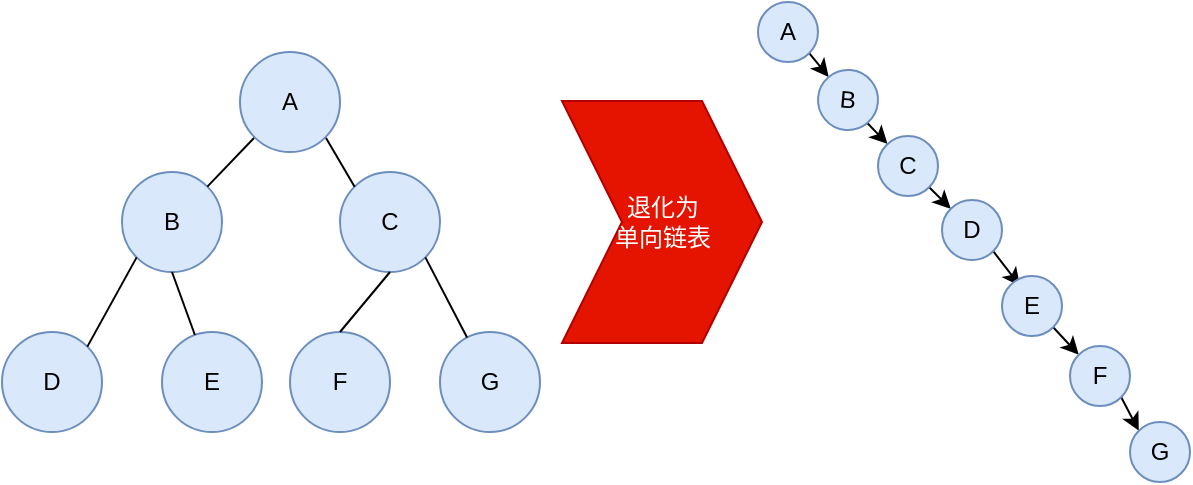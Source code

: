 <mxfile version="20.8.5" type="github">
  <diagram id="yrK9uavTjPa_yTTO9jQt" name="第 1 页">
    <mxGraphModel dx="1434" dy="1078" grid="0" gridSize="10" guides="1" tooltips="1" connect="1" arrows="1" fold="1" page="1" pageScale="1" pageWidth="827" pageHeight="1169" math="0" shadow="0">
      <root>
        <mxCell id="0" />
        <mxCell id="1" parent="0" />
        <mxCell id="0VLczRj3c2UmXXNUoKyK-3" value="A" style="ellipse;whiteSpace=wrap;html=1;aspect=fixed;direction=west;fillColor=#dae8fc;strokeColor=#6c8ebf;points=[[0,0.5,0,0,0],[0.14,0.14,0,0,0],[0.14,0.86,0,0,0],[0.5,0,0,0,0],[0.5,1,0,0,0],[0.86,0.14,0,0,0],[0.86,0.86,0,0,0],[1,0.5,0,0,0]];" parent="1" vertex="1">
          <mxGeometry x="219" y="370" width="50" height="50" as="geometry" />
        </mxCell>
        <mxCell id="0VLczRj3c2UmXXNUoKyK-4" value="B" style="ellipse;whiteSpace=wrap;html=1;aspect=fixed;fillColor=#dae8fc;strokeColor=#6c8ebf;" parent="1" vertex="1">
          <mxGeometry x="160" y="430" width="50" height="50" as="geometry" />
        </mxCell>
        <mxCell id="0VLczRj3c2UmXXNUoKyK-5" value="C" style="ellipse;whiteSpace=wrap;html=1;aspect=fixed;fillColor=#dae8fc;strokeColor=#6c8ebf;" parent="1" vertex="1">
          <mxGeometry x="269" y="430" width="50" height="50" as="geometry" />
        </mxCell>
        <mxCell id="0VLczRj3c2UmXXNUoKyK-6" value="D" style="ellipse;whiteSpace=wrap;html=1;aspect=fixed;fillColor=#dae8fc;strokeColor=#6c8ebf;" parent="1" vertex="1">
          <mxGeometry x="100" y="510" width="50" height="50" as="geometry" />
        </mxCell>
        <mxCell id="0VLczRj3c2UmXXNUoKyK-7" value="E" style="ellipse;whiteSpace=wrap;html=1;aspect=fixed;fillColor=#dae8fc;strokeColor=#6c8ebf;" parent="1" vertex="1">
          <mxGeometry x="180" y="510" width="50" height="50" as="geometry" />
        </mxCell>
        <mxCell id="0VLczRj3c2UmXXNUoKyK-8" value="F" style="ellipse;whiteSpace=wrap;html=1;aspect=fixed;fillColor=#dae8fc;strokeColor=#6c8ebf;" parent="1" vertex="1">
          <mxGeometry x="244" y="510" width="50" height="50" as="geometry" />
        </mxCell>
        <mxCell id="0VLczRj3c2UmXXNUoKyK-9" value="G" style="ellipse;whiteSpace=wrap;html=1;aspect=fixed;fillColor=#dae8fc;strokeColor=#6c8ebf;" parent="1" vertex="1">
          <mxGeometry x="319" y="510" width="50" height="50" as="geometry" />
        </mxCell>
        <mxCell id="HC6Jzmzlo5u5aJZ6Pqdf-6" value="" style="endArrow=none;html=1;rounded=0;entryX=0.86;entryY=0.14;entryDx=0;entryDy=0;entryPerimeter=0;exitX=1;exitY=0;exitDx=0;exitDy=0;" parent="1" source="0VLczRj3c2UmXXNUoKyK-4" target="0VLczRj3c2UmXXNUoKyK-3" edge="1">
          <mxGeometry width="50" height="50" relative="1" as="geometry">
            <mxPoint x="190" y="460" as="sourcePoint" />
            <mxPoint x="240" y="410" as="targetPoint" />
          </mxGeometry>
        </mxCell>
        <mxCell id="HC6Jzmzlo5u5aJZ6Pqdf-7" value="" style="endArrow=none;html=1;rounded=0;entryX=0.14;entryY=0.14;entryDx=0;entryDy=0;entryPerimeter=0;exitX=0;exitY=0;exitDx=0;exitDy=0;" parent="1" source="0VLczRj3c2UmXXNUoKyK-5" target="0VLczRj3c2UmXXNUoKyK-3" edge="1">
          <mxGeometry width="50" height="50" relative="1" as="geometry">
            <mxPoint x="212.678" y="457.322" as="sourcePoint" />
            <mxPoint x="236" y="423" as="targetPoint" />
          </mxGeometry>
        </mxCell>
        <mxCell id="HC6Jzmzlo5u5aJZ6Pqdf-8" value="" style="endArrow=none;html=1;rounded=0;entryX=0;entryY=1;entryDx=0;entryDy=0;exitX=1;exitY=0;exitDx=0;exitDy=0;" parent="1" source="0VLczRj3c2UmXXNUoKyK-6" target="0VLczRj3c2UmXXNUoKyK-4" edge="1">
          <mxGeometry width="50" height="50" relative="1" as="geometry">
            <mxPoint x="150" y="510" as="sourcePoint" />
            <mxPoint x="173.32" y="480" as="targetPoint" />
          </mxGeometry>
        </mxCell>
        <mxCell id="HC6Jzmzlo5u5aJZ6Pqdf-9" value="" style="endArrow=none;html=1;rounded=0;entryX=0.5;entryY=1;entryDx=0;entryDy=0;" parent="1" source="0VLczRj3c2UmXXNUoKyK-7" target="0VLczRj3c2UmXXNUoKyK-4" edge="1">
          <mxGeometry width="50" height="50" relative="1" as="geometry">
            <mxPoint x="232.678" y="477.322" as="sourcePoint" />
            <mxPoint x="256" y="443" as="targetPoint" />
          </mxGeometry>
        </mxCell>
        <mxCell id="HC6Jzmzlo5u5aJZ6Pqdf-10" value="" style="endArrow=none;html=1;rounded=0;entryX=0.5;entryY=1;entryDx=0;entryDy=0;exitX=0.5;exitY=0;exitDx=0;exitDy=0;" parent="1" source="0VLczRj3c2UmXXNUoKyK-8" target="0VLczRj3c2UmXXNUoKyK-5" edge="1">
          <mxGeometry width="50" height="50" relative="1" as="geometry">
            <mxPoint x="242.678" y="487.322" as="sourcePoint" />
            <mxPoint x="266" y="453" as="targetPoint" />
          </mxGeometry>
        </mxCell>
        <mxCell id="HC6Jzmzlo5u5aJZ6Pqdf-11" value="" style="endArrow=none;html=1;rounded=0;entryX=1;entryY=1;entryDx=0;entryDy=0;" parent="1" source="0VLczRj3c2UmXXNUoKyK-9" target="0VLczRj3c2UmXXNUoKyK-5" edge="1">
          <mxGeometry width="50" height="50" relative="1" as="geometry">
            <mxPoint x="252.678" y="497.322" as="sourcePoint" />
            <mxPoint x="212" y="553" as="targetPoint" />
          </mxGeometry>
        </mxCell>
        <mxCell id="GyPhW97D4-BoHJmtfeBr-26" style="edgeStyle=none;rounded=0;orthogonalLoop=1;jettySize=auto;html=1;exitX=0.86;exitY=0.86;exitDx=0;exitDy=0;exitPerimeter=0;entryX=1;entryY=1;entryDx=0;entryDy=0;" edge="1" parent="1" source="GyPhW97D4-BoHJmtfeBr-3" target="GyPhW97D4-BoHJmtfeBr-4">
          <mxGeometry relative="1" as="geometry" />
        </mxCell>
        <mxCell id="GyPhW97D4-BoHJmtfeBr-3" value="A" style="ellipse;whiteSpace=wrap;html=1;aspect=fixed;direction=east;fillColor=#dae8fc;strokeColor=#6c8ebf;points=[[0,0.5,0,0,0],[0.14,0.14,0,0,0],[0.14,0.86,0,0,0],[0.5,0,0,0,0],[0.5,1,0,0,0],[0.86,0.14,0,0,0],[0.86,0.86,0,0,0],[1,0.5,0,0,0]];" vertex="1" parent="1">
          <mxGeometry x="478" y="345" width="30" height="30" as="geometry" />
        </mxCell>
        <mxCell id="GyPhW97D4-BoHJmtfeBr-27" style="edgeStyle=none;rounded=0;orthogonalLoop=1;jettySize=auto;html=1;exitX=0;exitY=0;exitDx=0;exitDy=0;" edge="1" parent="1" source="GyPhW97D4-BoHJmtfeBr-4" target="GyPhW97D4-BoHJmtfeBr-5">
          <mxGeometry relative="1" as="geometry" />
        </mxCell>
        <mxCell id="GyPhW97D4-BoHJmtfeBr-4" value="B" style="ellipse;whiteSpace=wrap;html=1;aspect=fixed;fillColor=#dae8fc;strokeColor=#6c8ebf;direction=west;rotation=5;" vertex="1" parent="1">
          <mxGeometry x="508" y="379" width="30" height="30" as="geometry" />
        </mxCell>
        <mxCell id="GyPhW97D4-BoHJmtfeBr-28" style="edgeStyle=none;rounded=0;orthogonalLoop=1;jettySize=auto;html=1;exitX=0;exitY=1;exitDx=0;exitDy=0;entryX=1;entryY=1;entryDx=0;entryDy=0;" edge="1" parent="1" source="GyPhW97D4-BoHJmtfeBr-5" target="GyPhW97D4-BoHJmtfeBr-6">
          <mxGeometry relative="1" as="geometry" />
        </mxCell>
        <mxCell id="GyPhW97D4-BoHJmtfeBr-5" value="C" style="ellipse;whiteSpace=wrap;html=1;aspect=fixed;fillColor=#dae8fc;strokeColor=#6c8ebf;direction=north;" vertex="1" parent="1">
          <mxGeometry x="538" y="412" width="30" height="30" as="geometry" />
        </mxCell>
        <mxCell id="GyPhW97D4-BoHJmtfeBr-29" style="edgeStyle=none;rounded=0;orthogonalLoop=1;jettySize=auto;html=1;exitX=0;exitY=0;exitDx=0;exitDy=0;" edge="1" parent="1" source="GyPhW97D4-BoHJmtfeBr-6">
          <mxGeometry relative="1" as="geometry">
            <mxPoint x="609" y="487" as="targetPoint" />
          </mxGeometry>
        </mxCell>
        <mxCell id="GyPhW97D4-BoHJmtfeBr-6" value="D" style="ellipse;whiteSpace=wrap;html=1;aspect=fixed;fillColor=#dae8fc;strokeColor=#6c8ebf;direction=west;" vertex="1" parent="1">
          <mxGeometry x="570" y="444" width="30" height="30" as="geometry" />
        </mxCell>
        <mxCell id="GyPhW97D4-BoHJmtfeBr-30" style="edgeStyle=none;rounded=0;orthogonalLoop=1;jettySize=auto;html=1;exitX=0;exitY=0;exitDx=0;exitDy=0;entryX=1;entryY=1;entryDx=0;entryDy=0;" edge="1" parent="1" source="GyPhW97D4-BoHJmtfeBr-7" target="GyPhW97D4-BoHJmtfeBr-8">
          <mxGeometry relative="1" as="geometry">
            <mxPoint x="650" y="537" as="targetPoint" />
          </mxGeometry>
        </mxCell>
        <mxCell id="GyPhW97D4-BoHJmtfeBr-7" value="E" style="ellipse;whiteSpace=wrap;html=1;aspect=fixed;fillColor=#dae8fc;strokeColor=#6c8ebf;direction=west;" vertex="1" parent="1">
          <mxGeometry x="600" y="482" width="30" height="30" as="geometry" />
        </mxCell>
        <mxCell id="GyPhW97D4-BoHJmtfeBr-31" style="edgeStyle=none;rounded=0;orthogonalLoop=1;jettySize=auto;html=1;exitX=0;exitY=0;exitDx=0;exitDy=0;entryX=1;entryY=1;entryDx=0;entryDy=0;" edge="1" parent="1" source="GyPhW97D4-BoHJmtfeBr-8" target="GyPhW97D4-BoHJmtfeBr-9">
          <mxGeometry relative="1" as="geometry" />
        </mxCell>
        <mxCell id="GyPhW97D4-BoHJmtfeBr-8" value="F" style="ellipse;whiteSpace=wrap;html=1;aspect=fixed;fillColor=#dae8fc;strokeColor=#6c8ebf;direction=west;" vertex="1" parent="1">
          <mxGeometry x="634" y="517" width="30" height="30" as="geometry" />
        </mxCell>
        <mxCell id="GyPhW97D4-BoHJmtfeBr-9" value="G" style="ellipse;whiteSpace=wrap;html=1;aspect=fixed;fillColor=#dae8fc;strokeColor=#6c8ebf;direction=west;" vertex="1" parent="1">
          <mxGeometry x="664" y="555" width="30" height="30" as="geometry" />
        </mxCell>
        <mxCell id="GyPhW97D4-BoHJmtfeBr-19" style="edgeStyle=none;rounded=0;orthogonalLoop=1;jettySize=auto;html=1;entryX=0.5;entryY=1;entryDx=0;entryDy=0;" edge="1" parent="1" source="GyPhW97D4-BoHJmtfeBr-4" target="GyPhW97D4-BoHJmtfeBr-4">
          <mxGeometry relative="1" as="geometry" />
        </mxCell>
        <mxCell id="GyPhW97D4-BoHJmtfeBr-24" style="edgeStyle=none;rounded=0;orthogonalLoop=1;jettySize=auto;html=1;entryX=0.5;entryY=1;entryDx=0;entryDy=0;" edge="1" parent="1" source="GyPhW97D4-BoHJmtfeBr-4" target="GyPhW97D4-BoHJmtfeBr-4">
          <mxGeometry relative="1" as="geometry" />
        </mxCell>
        <mxCell id="GyPhW97D4-BoHJmtfeBr-33" value="退化为&lt;br&gt;单向链表&lt;br&gt;" style="html=1;shadow=0;dashed=0;align=center;verticalAlign=middle;shape=mxgraph.arrows2.arrow;dy=0;dx=30;notch=30;fillColor=#e51400;fontColor=#ffffff;strokeColor=#B20000;" vertex="1" parent="1">
          <mxGeometry x="380" y="394.5" width="100" height="121" as="geometry" />
        </mxCell>
      </root>
    </mxGraphModel>
  </diagram>
</mxfile>
